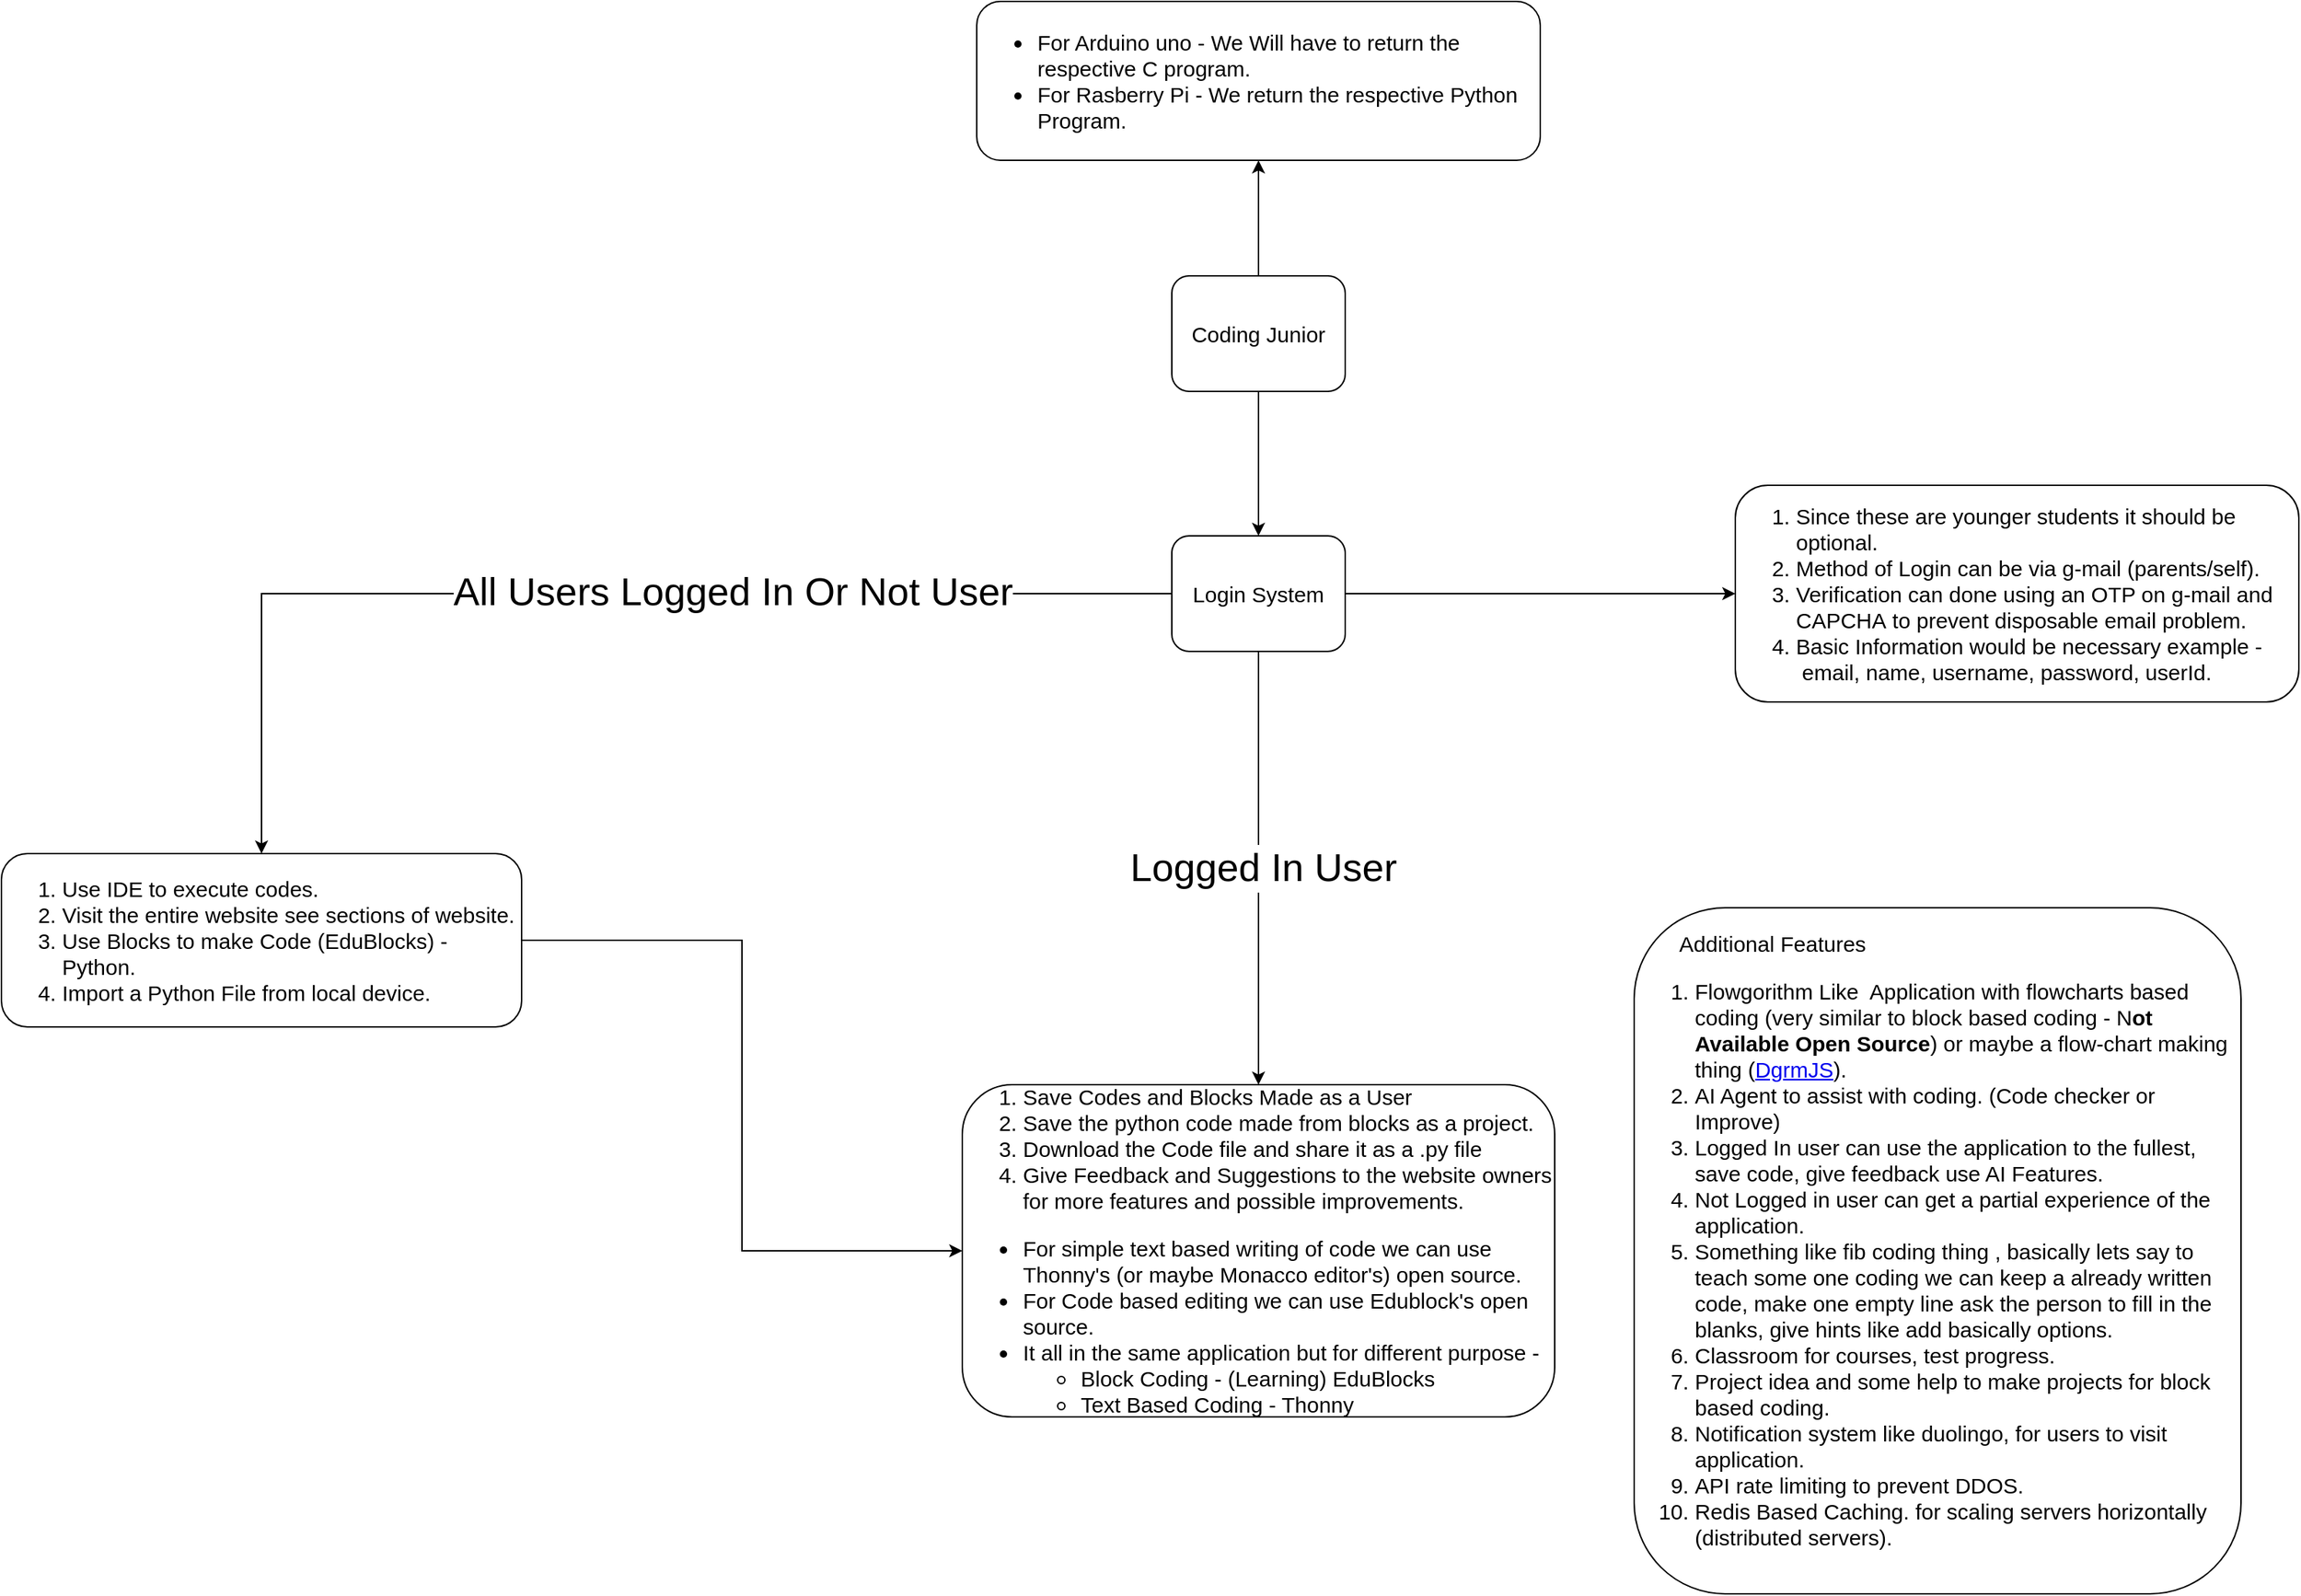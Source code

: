 <mxfile version="27.0.2">
  <diagram name="Page-1" id="27JIksZOyUg7H0xSe7Qw">
    <mxGraphModel dx="3702" dy="2766" grid="1" gridSize="10" guides="1" tooltips="1" connect="1" arrows="1" fold="1" page="1" pageScale="1" pageWidth="850" pageHeight="1100" math="0" shadow="0">
      <root>
        <mxCell id="0" />
        <mxCell id="1" parent="0" />
        <mxCell id="-FAzzV84QFnnn3e9Tf60-6" style="edgeStyle=orthogonalEdgeStyle;rounded=0;orthogonalLoop=1;jettySize=auto;html=1;" parent="1" source="-FAzzV84QFnnn3e9Tf60-1" target="-FAzzV84QFnnn3e9Tf60-4" edge="1">
          <mxGeometry relative="1" as="geometry" />
        </mxCell>
        <mxCell id="-FAzzV84QFnnn3e9Tf60-26" value="" style="edgeStyle=orthogonalEdgeStyle;rounded=0;orthogonalLoop=1;jettySize=auto;html=1;" parent="1" source="-FAzzV84QFnnn3e9Tf60-1" target="-FAzzV84QFnnn3e9Tf60-25" edge="1">
          <mxGeometry relative="1" as="geometry" />
        </mxCell>
        <mxCell id="-FAzzV84QFnnn3e9Tf60-1" value="Coding Junior" style="rounded=1;whiteSpace=wrap;html=1;fontSize=15;" parent="1" vertex="1">
          <mxGeometry x="280" y="40" width="120" height="80" as="geometry" />
        </mxCell>
        <mxCell id="-FAzzV84QFnnn3e9Tf60-11" style="edgeStyle=orthogonalEdgeStyle;rounded=0;orthogonalLoop=1;jettySize=auto;html=1;" parent="1" source="-FAzzV84QFnnn3e9Tf60-4" target="-FAzzV84QFnnn3e9Tf60-10" edge="1">
          <mxGeometry relative="1" as="geometry" />
        </mxCell>
        <mxCell id="-FAzzV84QFnnn3e9Tf60-13" value="" style="edgeStyle=orthogonalEdgeStyle;rounded=0;orthogonalLoop=1;jettySize=auto;html=1;" parent="1" source="-FAzzV84QFnnn3e9Tf60-4" target="-FAzzV84QFnnn3e9Tf60-12" edge="1">
          <mxGeometry relative="1" as="geometry" />
        </mxCell>
        <mxCell id="-FAzzV84QFnnn3e9Tf60-14" value="Logged In User" style="edgeLabel;html=1;align=center;verticalAlign=middle;resizable=0;points=[];fontSize=27;" parent="-FAzzV84QFnnn3e9Tf60-13" vertex="1" connectable="0">
          <mxGeometry x="0.001" y="3" relative="1" as="geometry">
            <mxPoint as="offset" />
          </mxGeometry>
        </mxCell>
        <mxCell id="-FAzzV84QFnnn3e9Tf60-18" style="edgeStyle=orthogonalEdgeStyle;rounded=0;orthogonalLoop=1;jettySize=auto;html=1;" parent="1" source="-FAzzV84QFnnn3e9Tf60-4" target="-FAzzV84QFnnn3e9Tf60-17" edge="1">
          <mxGeometry relative="1" as="geometry" />
        </mxCell>
        <mxCell id="-FAzzV84QFnnn3e9Tf60-21" value="&lt;span style=&quot;font-size: 27px;&quot;&gt;All Users Logged In Or Not User&lt;/span&gt;" style="edgeLabel;html=1;align=center;verticalAlign=middle;resizable=0;points=[];" parent="-FAzzV84QFnnn3e9Tf60-18" vertex="1" connectable="0">
          <mxGeometry x="-0.249" y="-1" relative="1" as="geometry">
            <mxPoint as="offset" />
          </mxGeometry>
        </mxCell>
        <mxCell id="-FAzzV84QFnnn3e9Tf60-4" value="Login System" style="rounded=1;whiteSpace=wrap;html=1;fontSize=15;" parent="1" vertex="1">
          <mxGeometry x="280" y="220" width="120" height="80" as="geometry" />
        </mxCell>
        <mxCell id="-FAzzV84QFnnn3e9Tf60-10" value="&lt;ol&gt;&lt;li&gt;Since these are younger students it should be optional.&lt;/li&gt;&lt;li&gt;Method of Login can be via g-mail (parents/self).&lt;/li&gt;&lt;li&gt;Verification can done using an OTP on g-mail and CAPCHA&lt;span style=&quot;text-align: center; background-color: transparent; color: light-dark(rgb(0, 0, 0), rgb(255, 255, 255));&quot;&gt;&amp;nbsp;to prevent disposable email problem.&lt;/span&gt;&lt;/li&gt;&lt;li&gt;&lt;span style=&quot;text-align: center; background-color: transparent; color: light-dark(rgb(0, 0, 0), rgb(255, 255, 255));&quot;&gt;Basic Information would be necessary example -&amp;nbsp; &amp;nbsp; &amp;nbsp;email, name, username, password, userId.&lt;/span&gt;&lt;/li&gt;&lt;/ol&gt;" style="rounded=1;whiteSpace=wrap;html=1;fontSize=15;align=left;" parent="1" vertex="1">
          <mxGeometry x="670" y="185" width="390" height="150" as="geometry" />
        </mxCell>
        <mxCell id="-FAzzV84QFnnn3e9Tf60-12" value="&lt;ol&gt;&lt;li&gt;Save Codes and Blocks Made as a User&amp;nbsp;&lt;/li&gt;&lt;li&gt;Save the python code made from blocks as a project.&lt;/li&gt;&lt;li&gt;Download the Code file and share it as a .py file&lt;/li&gt;&lt;li&gt;Give Feedback and Suggestions to the website owners for more features and possible improvements.&lt;/li&gt;&lt;/ol&gt;&lt;div&gt;&lt;ul&gt;&lt;li&gt;For simple text based writing of code we can use Thonny&#39;s (or maybe Monacco editor&#39;s)&amp;nbsp;open source.&lt;/li&gt;&lt;li&gt;For Code based editing we can use Edublock&#39;s open source.&lt;/li&gt;&lt;li&gt;It all in the same application but for different purpose -&amp;nbsp;&lt;/li&gt;&lt;ul&gt;&lt;li&gt;Block Coding - (Learning) EduBlocks&lt;/li&gt;&lt;li&gt;Text Based Coding - Thonny&amp;nbsp;&lt;/li&gt;&lt;/ul&gt;&lt;/ul&gt;&lt;/div&gt;" style="whiteSpace=wrap;html=1;fontSize=15;rounded=1;align=left;" parent="1" vertex="1">
          <mxGeometry x="135" y="600" width="410" height="230" as="geometry" />
        </mxCell>
        <mxCell id="-FAzzV84QFnnn3e9Tf60-29" style="edgeStyle=orthogonalEdgeStyle;rounded=0;orthogonalLoop=1;jettySize=auto;html=1;entryX=0;entryY=0.5;entryDx=0;entryDy=0;" parent="1" source="-FAzzV84QFnnn3e9Tf60-17" target="-FAzzV84QFnnn3e9Tf60-12" edge="1">
          <mxGeometry relative="1" as="geometry" />
        </mxCell>
        <mxCell id="-FAzzV84QFnnn3e9Tf60-17" value="&lt;ol&gt;&lt;li&gt;Use IDE to execute codes.&lt;/li&gt;&lt;li&gt;Visit the entire website see sections of website.&lt;/li&gt;&lt;li&gt;Use Blocks to make Code (EduBlocks) - Python.&lt;/li&gt;&lt;li&gt;Import a Python File from local device.&lt;/li&gt;&lt;/ol&gt;" style="whiteSpace=wrap;html=1;fontSize=15;rounded=1;align=left;" parent="1" vertex="1">
          <mxGeometry x="-530" y="440" width="360" height="120" as="geometry" />
        </mxCell>
        <mxCell id="-FAzzV84QFnnn3e9Tf60-25" value="&lt;ul&gt;&lt;li&gt;For Arduino uno -&amp;nbsp;&lt;span style=&quot;background-color: transparent; color: light-dark(rgb(0, 0, 0), rgb(255, 255, 255));&quot;&gt;We Will have to return the respective C program.&lt;/span&gt;&lt;/li&gt;&lt;li&gt;&lt;span style=&quot;background-color: transparent; color: light-dark(rgb(0, 0, 0), rgb(255, 255, 255));&quot;&gt;For Rasberry Pi - We return the respective Python Program.&amp;nbsp;&lt;/span&gt;&lt;/li&gt;&lt;/ul&gt;" style="rounded=1;whiteSpace=wrap;html=1;fontSize=15;align=left;" parent="1" vertex="1">
          <mxGeometry x="145" y="-150" width="390" height="110" as="geometry" />
        </mxCell>
        <mxCell id="-FAzzV84QFnnn3e9Tf60-28" value="&lt;div&gt;&amp;nbsp; &amp;nbsp; &amp;nbsp; &amp;nbsp;Additional Features&amp;nbsp;&lt;/div&gt;&lt;div&gt;&lt;ol&gt;&lt;li&gt;Flowgorithm Like&amp;nbsp; Application with flowcharts based coding (very similar to block based coding - N&lt;b&gt;ot Available Open Source&lt;/b&gt;) or maybe a flow-chart making thing (&lt;a href=&quot;https://github.com/AlexeyBoiko/DgrmJS&quot;&gt;DgrmJS&lt;/a&gt;).&amp;nbsp;&amp;nbsp;&lt;/li&gt;&lt;li&gt;AI Agent to assist with coding. (Code checker or Improve)&lt;/li&gt;&lt;li&gt;Logged In user can use the application to the fullest, save code, give feedback use AI Features.&lt;/li&gt;&lt;li&gt;Not Logged in user can get a partial experience of the application.&amp;nbsp;&lt;/li&gt;&lt;li&gt;Something like fib coding thing , basically lets say to teach some one coding we can keep a already written code, make one empty line ask the person to fill in the blanks, give hints like add basically options.&lt;/li&gt;&lt;li&gt;Classroom for courses, test progress.&lt;/li&gt;&lt;li&gt;Project idea and some help to make projects for block based coding.&lt;/li&gt;&lt;li&gt;Notification system like duolingo, for users to visit application.&lt;/li&gt;&lt;li&gt;API rate limiting to prevent DDOS.&lt;/li&gt;&lt;li&gt;Redis Based Caching. for scaling servers horizontally (distributed servers).&lt;/li&gt;&lt;/ol&gt;&lt;/div&gt;" style="whiteSpace=wrap;html=1;fontSize=15;rounded=1;align=left;" parent="1" vertex="1">
          <mxGeometry x="600" y="477.5" width="420" height="475" as="geometry" />
        </mxCell>
      </root>
    </mxGraphModel>
  </diagram>
</mxfile>
